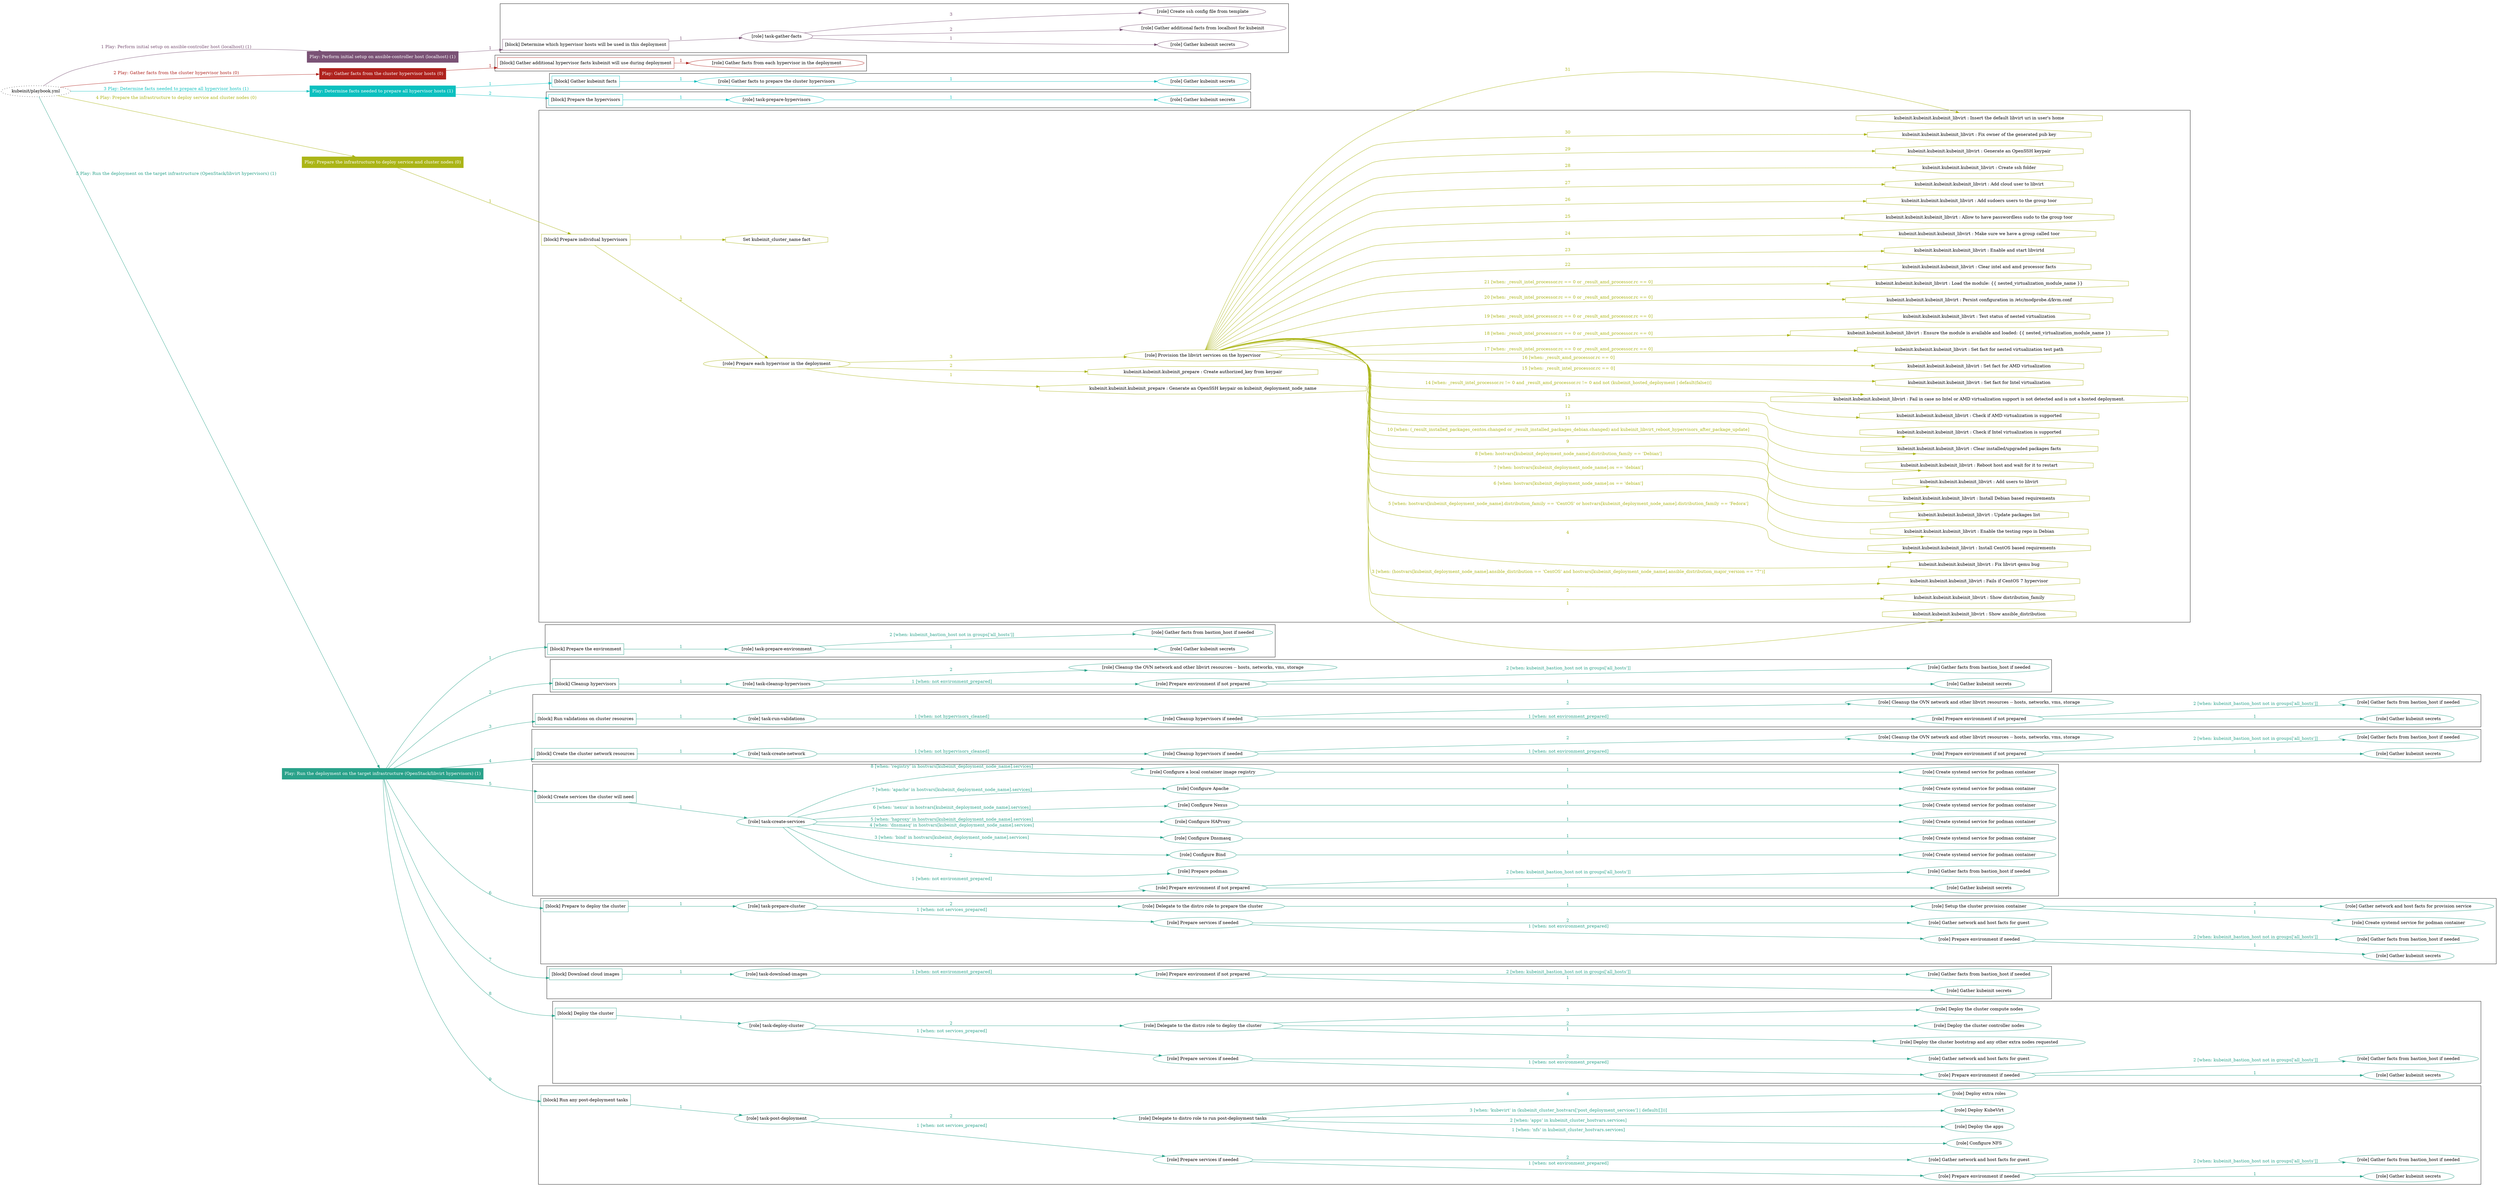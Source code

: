 digraph {
	graph [concentrate=true ordering=in rankdir=LR ratio=fill]
	edge [esep=5 sep=10]
	"kubeinit/playbook.yml" [URL="/home/runner/work/kubeinit/kubeinit/kubeinit/playbook.yml" id=playbook_deee3425 style=dotted]
	"kubeinit/playbook.yml" -> play_d28f940f [label="1 Play: Perform initial setup on ansible-controller host (localhost) (1)" color="#7a5275" fontcolor="#7a5275" id=edge_play_d28f940f labeltooltip="1 Play: Perform initial setup on ansible-controller host (localhost) (1)" tooltip="1 Play: Perform initial setup on ansible-controller host (localhost) (1)"]
	subgraph "Play: Perform initial setup on ansible-controller host (localhost) (1)" {
		play_d28f940f [label="Play: Perform initial setup on ansible-controller host (localhost) (1)" URL="/home/runner/work/kubeinit/kubeinit/kubeinit/playbook.yml" color="#7a5275" fontcolor="#ffffff" id=play_d28f940f shape=box style=filled tooltip=localhost]
		play_d28f940f -> block_b46b2d09 [label=1 color="#7a5275" fontcolor="#7a5275" id=edge_block_b46b2d09 labeltooltip=1 tooltip=1]
		subgraph cluster_block_b46b2d09 {
			block_b46b2d09 [label="[block] Determine which hypervisor hosts will be used in this deployment" URL="/home/runner/work/kubeinit/kubeinit/kubeinit/playbook.yml" color="#7a5275" id=block_b46b2d09 labeltooltip="Determine which hypervisor hosts will be used in this deployment" shape=box tooltip="Determine which hypervisor hosts will be used in this deployment"]
			block_b46b2d09 -> role_a66865c5 [label="1 " color="#7a5275" fontcolor="#7a5275" id=edge_role_a66865c5 labeltooltip="1 " tooltip="1 "]
			subgraph "task-gather-facts" {
				role_a66865c5 [label="[role] task-gather-facts" URL="/home/runner/work/kubeinit/kubeinit/kubeinit/playbook.yml" color="#7a5275" id=role_a66865c5 tooltip="task-gather-facts"]
				role_a66865c5 -> role_4db903bf [label="1 " color="#7a5275" fontcolor="#7a5275" id=edge_role_4db903bf labeltooltip="1 " tooltip="1 "]
				subgraph "Gather kubeinit secrets" {
					role_4db903bf [label="[role] Gather kubeinit secrets" URL="/home/runner/.ansible/collections/ansible_collections/kubeinit/kubeinit/roles/kubeinit_prepare/tasks/build_hypervisors_group.yml" color="#7a5275" id=role_4db903bf tooltip="Gather kubeinit secrets"]
				}
				role_a66865c5 -> role_d6b40623 [label="2 " color="#7a5275" fontcolor="#7a5275" id=edge_role_d6b40623 labeltooltip="2 " tooltip="2 "]
				subgraph "Gather additional facts from localhost for kubeinit" {
					role_d6b40623 [label="[role] Gather additional facts from localhost for kubeinit" URL="/home/runner/.ansible/collections/ansible_collections/kubeinit/kubeinit/roles/kubeinit_prepare/tasks/build_hypervisors_group.yml" color="#7a5275" id=role_d6b40623 tooltip="Gather additional facts from localhost for kubeinit"]
				}
				role_a66865c5 -> role_cf592b56 [label="3 " color="#7a5275" fontcolor="#7a5275" id=edge_role_cf592b56 labeltooltip="3 " tooltip="3 "]
				subgraph "Create ssh config file from template" {
					role_cf592b56 [label="[role] Create ssh config file from template" URL="/home/runner/.ansible/collections/ansible_collections/kubeinit/kubeinit/roles/kubeinit_prepare/tasks/build_hypervisors_group.yml" color="#7a5275" id=role_cf592b56 tooltip="Create ssh config file from template"]
				}
			}
		}
	}
	"kubeinit/playbook.yml" -> play_a551745d [label="2 Play: Gather facts from the cluster hypervisor hosts (0)" color="#af221d" fontcolor="#af221d" id=edge_play_a551745d labeltooltip="2 Play: Gather facts from the cluster hypervisor hosts (0)" tooltip="2 Play: Gather facts from the cluster hypervisor hosts (0)"]
	subgraph "Play: Gather facts from the cluster hypervisor hosts (0)" {
		play_a551745d [label="Play: Gather facts from the cluster hypervisor hosts (0)" URL="/home/runner/work/kubeinit/kubeinit/kubeinit/playbook.yml" color="#af221d" fontcolor="#ffffff" id=play_a551745d shape=box style=filled tooltip="Play: Gather facts from the cluster hypervisor hosts (0)"]
		play_a551745d -> block_8e251b11 [label=1 color="#af221d" fontcolor="#af221d" id=edge_block_8e251b11 labeltooltip=1 tooltip=1]
		subgraph cluster_block_8e251b11 {
			block_8e251b11 [label="[block] Gather additional hypervisor facts kubeinit will use during deployment" URL="/home/runner/work/kubeinit/kubeinit/kubeinit/playbook.yml" color="#af221d" id=block_8e251b11 labeltooltip="Gather additional hypervisor facts kubeinit will use during deployment" shape=box tooltip="Gather additional hypervisor facts kubeinit will use during deployment"]
			block_8e251b11 -> role_988d6d3e [label="1 " color="#af221d" fontcolor="#af221d" id=edge_role_988d6d3e labeltooltip="1 " tooltip="1 "]
			subgraph "Gather facts from each hypervisor in the deployment" {
				role_988d6d3e [label="[role] Gather facts from each hypervisor in the deployment" URL="/home/runner/work/kubeinit/kubeinit/kubeinit/playbook.yml" color="#af221d" id=role_988d6d3e tooltip="Gather facts from each hypervisor in the deployment"]
			}
		}
	}
	"kubeinit/playbook.yml" -> play_59988a8a [label="3 Play: Determine facts needed to prepare all hypervisor hosts (1)" color="#0cc0bf" fontcolor="#0cc0bf" id=edge_play_59988a8a labeltooltip="3 Play: Determine facts needed to prepare all hypervisor hosts (1)" tooltip="3 Play: Determine facts needed to prepare all hypervisor hosts (1)"]
	subgraph "Play: Determine facts needed to prepare all hypervisor hosts (1)" {
		play_59988a8a [label="Play: Determine facts needed to prepare all hypervisor hosts (1)" URL="/home/runner/work/kubeinit/kubeinit/kubeinit/playbook.yml" color="#0cc0bf" fontcolor="#ffffff" id=play_59988a8a shape=box style=filled tooltip=localhost]
		play_59988a8a -> block_1ac6bd22 [label=1 color="#0cc0bf" fontcolor="#0cc0bf" id=edge_block_1ac6bd22 labeltooltip=1 tooltip=1]
		subgraph cluster_block_1ac6bd22 {
			block_1ac6bd22 [label="[block] Gather kubeinit facts" URL="/home/runner/work/kubeinit/kubeinit/kubeinit/playbook.yml" color="#0cc0bf" id=block_1ac6bd22 labeltooltip="Gather kubeinit facts" shape=box tooltip="Gather kubeinit facts"]
			block_1ac6bd22 -> role_bf1859cb [label="1 " color="#0cc0bf" fontcolor="#0cc0bf" id=edge_role_bf1859cb labeltooltip="1 " tooltip="1 "]
			subgraph "Gather facts to prepare the cluster hypervisors" {
				role_bf1859cb [label="[role] Gather facts to prepare the cluster hypervisors" URL="/home/runner/work/kubeinit/kubeinit/kubeinit/playbook.yml" color="#0cc0bf" id=role_bf1859cb tooltip="Gather facts to prepare the cluster hypervisors"]
				role_bf1859cb -> role_a50d8bac [label="1 " color="#0cc0bf" fontcolor="#0cc0bf" id=edge_role_a50d8bac labeltooltip="1 " tooltip="1 "]
				subgraph "Gather kubeinit secrets" {
					role_a50d8bac [label="[role] Gather kubeinit secrets" URL="/home/runner/.ansible/collections/ansible_collections/kubeinit/kubeinit/roles/kubeinit_prepare/tasks/gather_kubeinit_facts.yml" color="#0cc0bf" id=role_a50d8bac tooltip="Gather kubeinit secrets"]
				}
			}
		}
		play_59988a8a -> block_8aa2909a [label=2 color="#0cc0bf" fontcolor="#0cc0bf" id=edge_block_8aa2909a labeltooltip=2 tooltip=2]
		subgraph cluster_block_8aa2909a {
			block_8aa2909a [label="[block] Prepare the hypervisors" URL="/home/runner/work/kubeinit/kubeinit/kubeinit/playbook.yml" color="#0cc0bf" id=block_8aa2909a labeltooltip="Prepare the hypervisors" shape=box tooltip="Prepare the hypervisors"]
			block_8aa2909a -> role_9b8b082c [label="1 " color="#0cc0bf" fontcolor="#0cc0bf" id=edge_role_9b8b082c labeltooltip="1 " tooltip="1 "]
			subgraph "task-prepare-hypervisors" {
				role_9b8b082c [label="[role] task-prepare-hypervisors" URL="/home/runner/work/kubeinit/kubeinit/kubeinit/playbook.yml" color="#0cc0bf" id=role_9b8b082c tooltip="task-prepare-hypervisors"]
				role_9b8b082c -> role_0b559e96 [label="1 " color="#0cc0bf" fontcolor="#0cc0bf" id=edge_role_0b559e96 labeltooltip="1 " tooltip="1 "]
				subgraph "Gather kubeinit secrets" {
					role_0b559e96 [label="[role] Gather kubeinit secrets" URL="/home/runner/.ansible/collections/ansible_collections/kubeinit/kubeinit/roles/kubeinit_prepare/tasks/gather_kubeinit_facts.yml" color="#0cc0bf" id=role_0b559e96 tooltip="Gather kubeinit secrets"]
				}
			}
		}
	}
	"kubeinit/playbook.yml" -> play_3a29f2a0 [label="4 Play: Prepare the infrastructure to deploy service and cluster nodes (0)" color="#abb517" fontcolor="#abb517" id=edge_play_3a29f2a0 labeltooltip="4 Play: Prepare the infrastructure to deploy service and cluster nodes (0)" tooltip="4 Play: Prepare the infrastructure to deploy service and cluster nodes (0)"]
	subgraph "Play: Prepare the infrastructure to deploy service and cluster nodes (0)" {
		play_3a29f2a0 [label="Play: Prepare the infrastructure to deploy service and cluster nodes (0)" URL="/home/runner/work/kubeinit/kubeinit/kubeinit/playbook.yml" color="#abb517" fontcolor="#ffffff" id=play_3a29f2a0 shape=box style=filled tooltip="Play: Prepare the infrastructure to deploy service and cluster nodes (0)"]
		play_3a29f2a0 -> block_5f9aa716 [label=1 color="#abb517" fontcolor="#abb517" id=edge_block_5f9aa716 labeltooltip=1 tooltip=1]
		subgraph cluster_block_5f9aa716 {
			block_5f9aa716 [label="[block] Prepare individual hypervisors" URL="/home/runner/work/kubeinit/kubeinit/kubeinit/playbook.yml" color="#abb517" id=block_5f9aa716 labeltooltip="Prepare individual hypervisors" shape=box tooltip="Prepare individual hypervisors"]
			block_5f9aa716 -> role_7a5caf9d [label="2 " color="#abb517" fontcolor="#abb517" id=edge_role_7a5caf9d labeltooltip="2 " tooltip="2 "]
			subgraph "Prepare each hypervisor in the deployment" {
				role_7a5caf9d [label="[role] Prepare each hypervisor in the deployment" URL="/home/runner/work/kubeinit/kubeinit/kubeinit/playbook.yml" color="#abb517" id=role_7a5caf9d tooltip="Prepare each hypervisor in the deployment"]
				task_ac278d03 [label="kubeinit.kubeinit.kubeinit_prepare : Generate an OpenSSH keypair on kubeinit_deployment_node_name" URL="/home/runner/.ansible/collections/ansible_collections/kubeinit/kubeinit/roles/kubeinit_prepare/tasks/prepare_hypervisor.yml" color="#abb517" id=task_ac278d03 shape=octagon tooltip="kubeinit.kubeinit.kubeinit_prepare : Generate an OpenSSH keypair on kubeinit_deployment_node_name"]
				role_7a5caf9d -> task_ac278d03 [label="1 " color="#abb517" fontcolor="#abb517" id=edge_task_ac278d03 labeltooltip="1 " tooltip="1 "]
				task_5dcc9e9b [label="kubeinit.kubeinit.kubeinit_prepare : Create authorized_key from keypair" URL="/home/runner/.ansible/collections/ansible_collections/kubeinit/kubeinit/roles/kubeinit_prepare/tasks/prepare_hypervisor.yml" color="#abb517" id=task_5dcc9e9b shape=octagon tooltip="kubeinit.kubeinit.kubeinit_prepare : Create authorized_key from keypair"]
				role_7a5caf9d -> task_5dcc9e9b [label="2 " color="#abb517" fontcolor="#abb517" id=edge_task_5dcc9e9b labeltooltip="2 " tooltip="2 "]
				role_7a5caf9d -> role_088547fd [label="3 " color="#abb517" fontcolor="#abb517" id=edge_role_088547fd labeltooltip="3 " tooltip="3 "]
				subgraph "Provision the libvirt services on the hypervisor" {
					role_088547fd [label="[role] Provision the libvirt services on the hypervisor" URL="/home/runner/.ansible/collections/ansible_collections/kubeinit/kubeinit/roles/kubeinit_prepare/tasks/prepare_hypervisor.yml" color="#abb517" id=role_088547fd tooltip="Provision the libvirt services on the hypervisor"]
					task_92711877 [label="kubeinit.kubeinit.kubeinit_libvirt : Show ansible_distribution" URL="/home/runner/.ansible/collections/ansible_collections/kubeinit/kubeinit/roles/kubeinit_libvirt/tasks/main.yml" color="#abb517" id=task_92711877 shape=octagon tooltip="kubeinit.kubeinit.kubeinit_libvirt : Show ansible_distribution"]
					role_088547fd -> task_92711877 [label="1 " color="#abb517" fontcolor="#abb517" id=edge_task_92711877 labeltooltip="1 " tooltip="1 "]
					task_dc4a5987 [label="kubeinit.kubeinit.kubeinit_libvirt : Show distribution_family" URL="/home/runner/.ansible/collections/ansible_collections/kubeinit/kubeinit/roles/kubeinit_libvirt/tasks/main.yml" color="#abb517" id=task_dc4a5987 shape=octagon tooltip="kubeinit.kubeinit.kubeinit_libvirt : Show distribution_family"]
					role_088547fd -> task_dc4a5987 [label="2 " color="#abb517" fontcolor="#abb517" id=edge_task_dc4a5987 labeltooltip="2 " tooltip="2 "]
					task_3ed5414b [label="kubeinit.kubeinit.kubeinit_libvirt : Fails if CentOS 7 hypervisor" URL="/home/runner/.ansible/collections/ansible_collections/kubeinit/kubeinit/roles/kubeinit_libvirt/tasks/main.yml" color="#abb517" id=task_3ed5414b shape=octagon tooltip="kubeinit.kubeinit.kubeinit_libvirt : Fails if CentOS 7 hypervisor"]
					role_088547fd -> task_3ed5414b [label="3 [when: (hostvars[kubeinit_deployment_node_name].ansible_distribution == 'CentOS' and hostvars[kubeinit_deployment_node_name].ansible_distribution_major_version == \"7\")]" color="#abb517" fontcolor="#abb517" id=edge_task_3ed5414b labeltooltip="3 [when: (hostvars[kubeinit_deployment_node_name].ansible_distribution == 'CentOS' and hostvars[kubeinit_deployment_node_name].ansible_distribution_major_version == \"7\")]" tooltip="3 [when: (hostvars[kubeinit_deployment_node_name].ansible_distribution == 'CentOS' and hostvars[kubeinit_deployment_node_name].ansible_distribution_major_version == \"7\")]"]
					task_720dfc66 [label="kubeinit.kubeinit.kubeinit_libvirt : Fix libvirt qemu bug" URL="/home/runner/.ansible/collections/ansible_collections/kubeinit/kubeinit/roles/kubeinit_libvirt/tasks/main.yml" color="#abb517" id=task_720dfc66 shape=octagon tooltip="kubeinit.kubeinit.kubeinit_libvirt : Fix libvirt qemu bug"]
					role_088547fd -> task_720dfc66 [label="4 " color="#abb517" fontcolor="#abb517" id=edge_task_720dfc66 labeltooltip="4 " tooltip="4 "]
					task_a67f12f1 [label="kubeinit.kubeinit.kubeinit_libvirt : Install CentOS based requirements" URL="/home/runner/.ansible/collections/ansible_collections/kubeinit/kubeinit/roles/kubeinit_libvirt/tasks/main.yml" color="#abb517" id=task_a67f12f1 shape=octagon tooltip="kubeinit.kubeinit.kubeinit_libvirt : Install CentOS based requirements"]
					role_088547fd -> task_a67f12f1 [label="5 [when: hostvars[kubeinit_deployment_node_name].distribution_family == 'CentOS' or hostvars[kubeinit_deployment_node_name].distribution_family == 'Fedora']" color="#abb517" fontcolor="#abb517" id=edge_task_a67f12f1 labeltooltip="5 [when: hostvars[kubeinit_deployment_node_name].distribution_family == 'CentOS' or hostvars[kubeinit_deployment_node_name].distribution_family == 'Fedora']" tooltip="5 [when: hostvars[kubeinit_deployment_node_name].distribution_family == 'CentOS' or hostvars[kubeinit_deployment_node_name].distribution_family == 'Fedora']"]
					task_c33c5ac6 [label="kubeinit.kubeinit.kubeinit_libvirt : Enable the testing repo in Debian" URL="/home/runner/.ansible/collections/ansible_collections/kubeinit/kubeinit/roles/kubeinit_libvirt/tasks/main.yml" color="#abb517" id=task_c33c5ac6 shape=octagon tooltip="kubeinit.kubeinit.kubeinit_libvirt : Enable the testing repo in Debian"]
					role_088547fd -> task_c33c5ac6 [label="6 [when: hostvars[kubeinit_deployment_node_name].os == 'debian']" color="#abb517" fontcolor="#abb517" id=edge_task_c33c5ac6 labeltooltip="6 [when: hostvars[kubeinit_deployment_node_name].os == 'debian']" tooltip="6 [when: hostvars[kubeinit_deployment_node_name].os == 'debian']"]
					task_ab333d41 [label="kubeinit.kubeinit.kubeinit_libvirt : Update packages list" URL="/home/runner/.ansible/collections/ansible_collections/kubeinit/kubeinit/roles/kubeinit_libvirt/tasks/main.yml" color="#abb517" id=task_ab333d41 shape=octagon tooltip="kubeinit.kubeinit.kubeinit_libvirt : Update packages list"]
					role_088547fd -> task_ab333d41 [label="7 [when: hostvars[kubeinit_deployment_node_name].os == 'debian']" color="#abb517" fontcolor="#abb517" id=edge_task_ab333d41 labeltooltip="7 [when: hostvars[kubeinit_deployment_node_name].os == 'debian']" tooltip="7 [when: hostvars[kubeinit_deployment_node_name].os == 'debian']"]
					task_996b4ac9 [label="kubeinit.kubeinit.kubeinit_libvirt : Install Debian based requirements" URL="/home/runner/.ansible/collections/ansible_collections/kubeinit/kubeinit/roles/kubeinit_libvirt/tasks/main.yml" color="#abb517" id=task_996b4ac9 shape=octagon tooltip="kubeinit.kubeinit.kubeinit_libvirt : Install Debian based requirements"]
					role_088547fd -> task_996b4ac9 [label="8 [when: hostvars[kubeinit_deployment_node_name].distribution_family == 'Debian']" color="#abb517" fontcolor="#abb517" id=edge_task_996b4ac9 labeltooltip="8 [when: hostvars[kubeinit_deployment_node_name].distribution_family == 'Debian']" tooltip="8 [when: hostvars[kubeinit_deployment_node_name].distribution_family == 'Debian']"]
					task_5f5d2607 [label="kubeinit.kubeinit.kubeinit_libvirt : Add users to libvirt" URL="/home/runner/.ansible/collections/ansible_collections/kubeinit/kubeinit/roles/kubeinit_libvirt/tasks/main.yml" color="#abb517" id=task_5f5d2607 shape=octagon tooltip="kubeinit.kubeinit.kubeinit_libvirt : Add users to libvirt"]
					role_088547fd -> task_5f5d2607 [label="9 " color="#abb517" fontcolor="#abb517" id=edge_task_5f5d2607 labeltooltip="9 " tooltip="9 "]
					task_b265d00a [label="kubeinit.kubeinit.kubeinit_libvirt : Reboot host and wait for it to restart" URL="/home/runner/.ansible/collections/ansible_collections/kubeinit/kubeinit/roles/kubeinit_libvirt/tasks/main.yml" color="#abb517" id=task_b265d00a shape=octagon tooltip="kubeinit.kubeinit.kubeinit_libvirt : Reboot host and wait for it to restart"]
					role_088547fd -> task_b265d00a [label="10 [when: (_result_installed_packages_centos.changed or _result_installed_packages_debian.changed) and kubeinit_libvirt_reboot_hypervisors_after_package_update]" color="#abb517" fontcolor="#abb517" id=edge_task_b265d00a labeltooltip="10 [when: (_result_installed_packages_centos.changed or _result_installed_packages_debian.changed) and kubeinit_libvirt_reboot_hypervisors_after_package_update]" tooltip="10 [when: (_result_installed_packages_centos.changed or _result_installed_packages_debian.changed) and kubeinit_libvirt_reboot_hypervisors_after_package_update]"]
					task_9fdb95a0 [label="kubeinit.kubeinit.kubeinit_libvirt : Clear installed/upgraded packages facts" URL="/home/runner/.ansible/collections/ansible_collections/kubeinit/kubeinit/roles/kubeinit_libvirt/tasks/main.yml" color="#abb517" id=task_9fdb95a0 shape=octagon tooltip="kubeinit.kubeinit.kubeinit_libvirt : Clear installed/upgraded packages facts"]
					role_088547fd -> task_9fdb95a0 [label="11 " color="#abb517" fontcolor="#abb517" id=edge_task_9fdb95a0 labeltooltip="11 " tooltip="11 "]
					task_478f21f2 [label="kubeinit.kubeinit.kubeinit_libvirt : Check if Intel virtualization is supported" URL="/home/runner/.ansible/collections/ansible_collections/kubeinit/kubeinit/roles/kubeinit_libvirt/tasks/main.yml" color="#abb517" id=task_478f21f2 shape=octagon tooltip="kubeinit.kubeinit.kubeinit_libvirt : Check if Intel virtualization is supported"]
					role_088547fd -> task_478f21f2 [label="12 " color="#abb517" fontcolor="#abb517" id=edge_task_478f21f2 labeltooltip="12 " tooltip="12 "]
					task_8edba102 [label="kubeinit.kubeinit.kubeinit_libvirt : Check if AMD virtualization is supported" URL="/home/runner/.ansible/collections/ansible_collections/kubeinit/kubeinit/roles/kubeinit_libvirt/tasks/main.yml" color="#abb517" id=task_8edba102 shape=octagon tooltip="kubeinit.kubeinit.kubeinit_libvirt : Check if AMD virtualization is supported"]
					role_088547fd -> task_8edba102 [label="13 " color="#abb517" fontcolor="#abb517" id=edge_task_8edba102 labeltooltip="13 " tooltip="13 "]
					task_2e2111ae [label="kubeinit.kubeinit.kubeinit_libvirt : Fail in case no Intel or AMD virtualization support is not detected and is not a hosted deployment." URL="/home/runner/.ansible/collections/ansible_collections/kubeinit/kubeinit/roles/kubeinit_libvirt/tasks/main.yml" color="#abb517" id=task_2e2111ae shape=octagon tooltip="kubeinit.kubeinit.kubeinit_libvirt : Fail in case no Intel or AMD virtualization support is not detected and is not a hosted deployment."]
					role_088547fd -> task_2e2111ae [label="14 [when: _result_intel_processor.rc != 0 and _result_amd_processor.rc != 0 and not (kubeinit_hosted_deployment | default(false))]" color="#abb517" fontcolor="#abb517" id=edge_task_2e2111ae labeltooltip="14 [when: _result_intel_processor.rc != 0 and _result_amd_processor.rc != 0 and not (kubeinit_hosted_deployment | default(false))]" tooltip="14 [when: _result_intel_processor.rc != 0 and _result_amd_processor.rc != 0 and not (kubeinit_hosted_deployment | default(false))]"]
					task_f15cc85c [label="kubeinit.kubeinit.kubeinit_libvirt : Set fact for Intel virtualization" URL="/home/runner/.ansible/collections/ansible_collections/kubeinit/kubeinit/roles/kubeinit_libvirt/tasks/main.yml" color="#abb517" id=task_f15cc85c shape=octagon tooltip="kubeinit.kubeinit.kubeinit_libvirt : Set fact for Intel virtualization"]
					role_088547fd -> task_f15cc85c [label="15 [when: _result_intel_processor.rc == 0]" color="#abb517" fontcolor="#abb517" id=edge_task_f15cc85c labeltooltip="15 [when: _result_intel_processor.rc == 0]" tooltip="15 [when: _result_intel_processor.rc == 0]"]
					task_33d5f997 [label="kubeinit.kubeinit.kubeinit_libvirt : Set fact for AMD virtualization" URL="/home/runner/.ansible/collections/ansible_collections/kubeinit/kubeinit/roles/kubeinit_libvirt/tasks/main.yml" color="#abb517" id=task_33d5f997 shape=octagon tooltip="kubeinit.kubeinit.kubeinit_libvirt : Set fact for AMD virtualization"]
					role_088547fd -> task_33d5f997 [label="16 [when: _result_amd_processor.rc == 0]" color="#abb517" fontcolor="#abb517" id=edge_task_33d5f997 labeltooltip="16 [when: _result_amd_processor.rc == 0]" tooltip="16 [when: _result_amd_processor.rc == 0]"]
					task_9c2fc03b [label="kubeinit.kubeinit.kubeinit_libvirt : Set fact for nested virtualization test path" URL="/home/runner/.ansible/collections/ansible_collections/kubeinit/kubeinit/roles/kubeinit_libvirt/tasks/main.yml" color="#abb517" id=task_9c2fc03b shape=octagon tooltip="kubeinit.kubeinit.kubeinit_libvirt : Set fact for nested virtualization test path"]
					role_088547fd -> task_9c2fc03b [label="17 [when: _result_intel_processor.rc == 0 or _result_amd_processor.rc == 0]" color="#abb517" fontcolor="#abb517" id=edge_task_9c2fc03b labeltooltip="17 [when: _result_intel_processor.rc == 0 or _result_amd_processor.rc == 0]" tooltip="17 [when: _result_intel_processor.rc == 0 or _result_amd_processor.rc == 0]"]
					task_2e157b8c [label="kubeinit.kubeinit.kubeinit_libvirt : Ensure the module is available and loaded: {{ nested_virtualization_module_name }}" URL="/home/runner/.ansible/collections/ansible_collections/kubeinit/kubeinit/roles/kubeinit_libvirt/tasks/main.yml" color="#abb517" id=task_2e157b8c shape=octagon tooltip="kubeinit.kubeinit.kubeinit_libvirt : Ensure the module is available and loaded: {{ nested_virtualization_module_name }}"]
					role_088547fd -> task_2e157b8c [label="18 [when: _result_intel_processor.rc == 0 or _result_amd_processor.rc == 0]" color="#abb517" fontcolor="#abb517" id=edge_task_2e157b8c labeltooltip="18 [when: _result_intel_processor.rc == 0 or _result_amd_processor.rc == 0]" tooltip="18 [when: _result_intel_processor.rc == 0 or _result_amd_processor.rc == 0]"]
					task_ce90d071 [label="kubeinit.kubeinit.kubeinit_libvirt : Test status of nested virtualization" URL="/home/runner/.ansible/collections/ansible_collections/kubeinit/kubeinit/roles/kubeinit_libvirt/tasks/main.yml" color="#abb517" id=task_ce90d071 shape=octagon tooltip="kubeinit.kubeinit.kubeinit_libvirt : Test status of nested virtualization"]
					role_088547fd -> task_ce90d071 [label="19 [when: _result_intel_processor.rc == 0 or _result_amd_processor.rc == 0]" color="#abb517" fontcolor="#abb517" id=edge_task_ce90d071 labeltooltip="19 [when: _result_intel_processor.rc == 0 or _result_amd_processor.rc == 0]" tooltip="19 [when: _result_intel_processor.rc == 0 or _result_amd_processor.rc == 0]"]
					task_561625bf [label="kubeinit.kubeinit.kubeinit_libvirt : Persist configuration in /etc/modprobe.d/kvm.conf" URL="/home/runner/.ansible/collections/ansible_collections/kubeinit/kubeinit/roles/kubeinit_libvirt/tasks/main.yml" color="#abb517" id=task_561625bf shape=octagon tooltip="kubeinit.kubeinit.kubeinit_libvirt : Persist configuration in /etc/modprobe.d/kvm.conf"]
					role_088547fd -> task_561625bf [label="20 [when: _result_intel_processor.rc == 0 or _result_amd_processor.rc == 0]" color="#abb517" fontcolor="#abb517" id=edge_task_561625bf labeltooltip="20 [when: _result_intel_processor.rc == 0 or _result_amd_processor.rc == 0]" tooltip="20 [when: _result_intel_processor.rc == 0 or _result_amd_processor.rc == 0]"]
					task_e9187de0 [label="kubeinit.kubeinit.kubeinit_libvirt : Load the module: {{ nested_virtualization_module_name }}" URL="/home/runner/.ansible/collections/ansible_collections/kubeinit/kubeinit/roles/kubeinit_libvirt/tasks/main.yml" color="#abb517" id=task_e9187de0 shape=octagon tooltip="kubeinit.kubeinit.kubeinit_libvirt : Load the module: {{ nested_virtualization_module_name }}"]
					role_088547fd -> task_e9187de0 [label="21 [when: _result_intel_processor.rc == 0 or _result_amd_processor.rc == 0]" color="#abb517" fontcolor="#abb517" id=edge_task_e9187de0 labeltooltip="21 [when: _result_intel_processor.rc == 0 or _result_amd_processor.rc == 0]" tooltip="21 [when: _result_intel_processor.rc == 0 or _result_amd_processor.rc == 0]"]
					task_e14ef06c [label="kubeinit.kubeinit.kubeinit_libvirt : Clear intel and amd processor facts" URL="/home/runner/.ansible/collections/ansible_collections/kubeinit/kubeinit/roles/kubeinit_libvirt/tasks/main.yml" color="#abb517" id=task_e14ef06c shape=octagon tooltip="kubeinit.kubeinit.kubeinit_libvirt : Clear intel and amd processor facts"]
					role_088547fd -> task_e14ef06c [label="22 " color="#abb517" fontcolor="#abb517" id=edge_task_e14ef06c labeltooltip="22 " tooltip="22 "]
					task_526262d8 [label="kubeinit.kubeinit.kubeinit_libvirt : Enable and start libvirtd" URL="/home/runner/.ansible/collections/ansible_collections/kubeinit/kubeinit/roles/kubeinit_libvirt/tasks/main.yml" color="#abb517" id=task_526262d8 shape=octagon tooltip="kubeinit.kubeinit.kubeinit_libvirt : Enable and start libvirtd"]
					role_088547fd -> task_526262d8 [label="23 " color="#abb517" fontcolor="#abb517" id=edge_task_526262d8 labeltooltip="23 " tooltip="23 "]
					task_42c54d4f [label="kubeinit.kubeinit.kubeinit_libvirt : Make sure we have a group called toor" URL="/home/runner/.ansible/collections/ansible_collections/kubeinit/kubeinit/roles/kubeinit_libvirt/tasks/60_create_cloud_user.yml" color="#abb517" id=task_42c54d4f shape=octagon tooltip="kubeinit.kubeinit.kubeinit_libvirt : Make sure we have a group called toor"]
					role_088547fd -> task_42c54d4f [label="24 " color="#abb517" fontcolor="#abb517" id=edge_task_42c54d4f labeltooltip="24 " tooltip="24 "]
					task_c24468af [label="kubeinit.kubeinit.kubeinit_libvirt : Allow to have passwordless sudo to the group toor" URL="/home/runner/.ansible/collections/ansible_collections/kubeinit/kubeinit/roles/kubeinit_libvirt/tasks/60_create_cloud_user.yml" color="#abb517" id=task_c24468af shape=octagon tooltip="kubeinit.kubeinit.kubeinit_libvirt : Allow to have passwordless sudo to the group toor"]
					role_088547fd -> task_c24468af [label="25 " color="#abb517" fontcolor="#abb517" id=edge_task_c24468af labeltooltip="25 " tooltip="25 "]
					task_1f1fb5fb [label="kubeinit.kubeinit.kubeinit_libvirt : Add sudoers users to the group toor" URL="/home/runner/.ansible/collections/ansible_collections/kubeinit/kubeinit/roles/kubeinit_libvirt/tasks/60_create_cloud_user.yml" color="#abb517" id=task_1f1fb5fb shape=octagon tooltip="kubeinit.kubeinit.kubeinit_libvirt : Add sudoers users to the group toor"]
					role_088547fd -> task_1f1fb5fb [label="26 " color="#abb517" fontcolor="#abb517" id=edge_task_1f1fb5fb labeltooltip="26 " tooltip="26 "]
					task_f3296cdd [label="kubeinit.kubeinit.kubeinit_libvirt : Add cloud user to libvirt" URL="/home/runner/.ansible/collections/ansible_collections/kubeinit/kubeinit/roles/kubeinit_libvirt/tasks/60_create_cloud_user.yml" color="#abb517" id=task_f3296cdd shape=octagon tooltip="kubeinit.kubeinit.kubeinit_libvirt : Add cloud user to libvirt"]
					role_088547fd -> task_f3296cdd [label="27 " color="#abb517" fontcolor="#abb517" id=edge_task_f3296cdd labeltooltip="27 " tooltip="27 "]
					task_e5bf8a98 [label="kubeinit.kubeinit.kubeinit_libvirt : Create ssh folder" URL="/home/runner/.ansible/collections/ansible_collections/kubeinit/kubeinit/roles/kubeinit_libvirt/tasks/60_create_cloud_user.yml" color="#abb517" id=task_e5bf8a98 shape=octagon tooltip="kubeinit.kubeinit.kubeinit_libvirt : Create ssh folder"]
					role_088547fd -> task_e5bf8a98 [label="28 " color="#abb517" fontcolor="#abb517" id=edge_task_e5bf8a98 labeltooltip="28 " tooltip="28 "]
					task_42d42bdb [label="kubeinit.kubeinit.kubeinit_libvirt : Generate an OpenSSH keypair" URL="/home/runner/.ansible/collections/ansible_collections/kubeinit/kubeinit/roles/kubeinit_libvirt/tasks/60_create_cloud_user.yml" color="#abb517" id=task_42d42bdb shape=octagon tooltip="kubeinit.kubeinit.kubeinit_libvirt : Generate an OpenSSH keypair"]
					role_088547fd -> task_42d42bdb [label="29 " color="#abb517" fontcolor="#abb517" id=edge_task_42d42bdb labeltooltip="29 " tooltip="29 "]
					task_2cd93688 [label="kubeinit.kubeinit.kubeinit_libvirt : Fix owner of the generated pub key" URL="/home/runner/.ansible/collections/ansible_collections/kubeinit/kubeinit/roles/kubeinit_libvirt/tasks/60_create_cloud_user.yml" color="#abb517" id=task_2cd93688 shape=octagon tooltip="kubeinit.kubeinit.kubeinit_libvirt : Fix owner of the generated pub key"]
					role_088547fd -> task_2cd93688 [label="30 " color="#abb517" fontcolor="#abb517" id=edge_task_2cd93688 labeltooltip="30 " tooltip="30 "]
					task_17e8ccec [label="kubeinit.kubeinit.kubeinit_libvirt : Insert the default libvirt uri in user's home" URL="/home/runner/.ansible/collections/ansible_collections/kubeinit/kubeinit/roles/kubeinit_libvirt/tasks/60_create_cloud_user.yml" color="#abb517" id=task_17e8ccec shape=octagon tooltip="kubeinit.kubeinit.kubeinit_libvirt : Insert the default libvirt uri in user's home"]
					role_088547fd -> task_17e8ccec [label="31 " color="#abb517" fontcolor="#abb517" id=edge_task_17e8ccec labeltooltip="31 " tooltip="31 "]
				}
			}
			task_8e9f4ec4 [label="Set kubeinit_cluster_name fact" URL="/home/runner/work/kubeinit/kubeinit/kubeinit/playbook.yml" color="#abb517" id=task_8e9f4ec4 shape=octagon tooltip="Set kubeinit_cluster_name fact"]
			block_5f9aa716 -> task_8e9f4ec4 [label="1 " color="#abb517" fontcolor="#abb517" id=edge_task_8e9f4ec4 labeltooltip="1 " tooltip="1 "]
		}
	}
	"kubeinit/playbook.yml" -> play_c43fae07 [label="5 Play: Run the deployment on the target infrastructure (OpenStack/libvirt hypervisors) (1)" color="#2aa28a" fontcolor="#2aa28a" id=edge_play_c43fae07 labeltooltip="5 Play: Run the deployment on the target infrastructure (OpenStack/libvirt hypervisors) (1)" tooltip="5 Play: Run the deployment on the target infrastructure (OpenStack/libvirt hypervisors) (1)"]
	subgraph "Play: Run the deployment on the target infrastructure (OpenStack/libvirt hypervisors) (1)" {
		play_c43fae07 [label="Play: Run the deployment on the target infrastructure (OpenStack/libvirt hypervisors) (1)" URL="/home/runner/work/kubeinit/kubeinit/kubeinit/playbook.yml" color="#2aa28a" fontcolor="#ffffff" id=play_c43fae07 shape=box style=filled tooltip=localhost]
		play_c43fae07 -> block_45f86ba5 [label=1 color="#2aa28a" fontcolor="#2aa28a" id=edge_block_45f86ba5 labeltooltip=1 tooltip=1]
		subgraph cluster_block_45f86ba5 {
			block_45f86ba5 [label="[block] Prepare the environment" URL="/home/runner/work/kubeinit/kubeinit/kubeinit/playbook.yml" color="#2aa28a" id=block_45f86ba5 labeltooltip="Prepare the environment" shape=box tooltip="Prepare the environment"]
			block_45f86ba5 -> role_a4beff94 [label="1 " color="#2aa28a" fontcolor="#2aa28a" id=edge_role_a4beff94 labeltooltip="1 " tooltip="1 "]
			subgraph "task-prepare-environment" {
				role_a4beff94 [label="[role] task-prepare-environment" URL="/home/runner/work/kubeinit/kubeinit/kubeinit/playbook.yml" color="#2aa28a" id=role_a4beff94 tooltip="task-prepare-environment"]
				role_a4beff94 -> role_b5bfae55 [label="1 " color="#2aa28a" fontcolor="#2aa28a" id=edge_role_b5bfae55 labeltooltip="1 " tooltip="1 "]
				subgraph "Gather kubeinit secrets" {
					role_b5bfae55 [label="[role] Gather kubeinit secrets" URL="/home/runner/.ansible/collections/ansible_collections/kubeinit/kubeinit/roles/kubeinit_prepare/tasks/gather_kubeinit_facts.yml" color="#2aa28a" id=role_b5bfae55 tooltip="Gather kubeinit secrets"]
				}
				role_a4beff94 -> role_54a73967 [label="2 [when: kubeinit_bastion_host not in groups['all_hosts']]" color="#2aa28a" fontcolor="#2aa28a" id=edge_role_54a73967 labeltooltip="2 [when: kubeinit_bastion_host not in groups['all_hosts']]" tooltip="2 [when: kubeinit_bastion_host not in groups['all_hosts']]"]
				subgraph "Gather facts from bastion_host if needed" {
					role_54a73967 [label="[role] Gather facts from bastion_host if needed" URL="/home/runner/.ansible/collections/ansible_collections/kubeinit/kubeinit/roles/kubeinit_prepare/tasks/main.yml" color="#2aa28a" id=role_54a73967 tooltip="Gather facts from bastion_host if needed"]
				}
			}
		}
		play_c43fae07 -> block_053e494b [label=2 color="#2aa28a" fontcolor="#2aa28a" id=edge_block_053e494b labeltooltip=2 tooltip=2]
		subgraph cluster_block_053e494b {
			block_053e494b [label="[block] Cleanup hypervisors" URL="/home/runner/work/kubeinit/kubeinit/kubeinit/playbook.yml" color="#2aa28a" id=block_053e494b labeltooltip="Cleanup hypervisors" shape=box tooltip="Cleanup hypervisors"]
			block_053e494b -> role_60308238 [label="1 " color="#2aa28a" fontcolor="#2aa28a" id=edge_role_60308238 labeltooltip="1 " tooltip="1 "]
			subgraph "task-cleanup-hypervisors" {
				role_60308238 [label="[role] task-cleanup-hypervisors" URL="/home/runner/work/kubeinit/kubeinit/kubeinit/playbook.yml" color="#2aa28a" id=role_60308238 tooltip="task-cleanup-hypervisors"]
				role_60308238 -> role_d12edcd5 [label="1 [when: not environment_prepared]" color="#2aa28a" fontcolor="#2aa28a" id=edge_role_d12edcd5 labeltooltip="1 [when: not environment_prepared]" tooltip="1 [when: not environment_prepared]"]
				subgraph "Prepare environment if not prepared" {
					role_d12edcd5 [label="[role] Prepare environment if not prepared" URL="/home/runner/.ansible/collections/ansible_collections/kubeinit/kubeinit/roles/kubeinit_libvirt/tasks/cleanup_hypervisors.yml" color="#2aa28a" id=role_d12edcd5 tooltip="Prepare environment if not prepared"]
					role_d12edcd5 -> role_451f22b7 [label="1 " color="#2aa28a" fontcolor="#2aa28a" id=edge_role_451f22b7 labeltooltip="1 " tooltip="1 "]
					subgraph "Gather kubeinit secrets" {
						role_451f22b7 [label="[role] Gather kubeinit secrets" URL="/home/runner/.ansible/collections/ansible_collections/kubeinit/kubeinit/roles/kubeinit_prepare/tasks/gather_kubeinit_facts.yml" color="#2aa28a" id=role_451f22b7 tooltip="Gather kubeinit secrets"]
					}
					role_d12edcd5 -> role_9f1af715 [label="2 [when: kubeinit_bastion_host not in groups['all_hosts']]" color="#2aa28a" fontcolor="#2aa28a" id=edge_role_9f1af715 labeltooltip="2 [when: kubeinit_bastion_host not in groups['all_hosts']]" tooltip="2 [when: kubeinit_bastion_host not in groups['all_hosts']]"]
					subgraph "Gather facts from bastion_host if needed" {
						role_9f1af715 [label="[role] Gather facts from bastion_host if needed" URL="/home/runner/.ansible/collections/ansible_collections/kubeinit/kubeinit/roles/kubeinit_prepare/tasks/main.yml" color="#2aa28a" id=role_9f1af715 tooltip="Gather facts from bastion_host if needed"]
					}
				}
				role_60308238 -> role_bfc7ac97 [label="2 " color="#2aa28a" fontcolor="#2aa28a" id=edge_role_bfc7ac97 labeltooltip="2 " tooltip="2 "]
				subgraph "Cleanup the OVN network and other libvirt resources -- hosts, networks, vms, storage" {
					role_bfc7ac97 [label="[role] Cleanup the OVN network and other libvirt resources -- hosts, networks, vms, storage" URL="/home/runner/.ansible/collections/ansible_collections/kubeinit/kubeinit/roles/kubeinit_libvirt/tasks/cleanup_hypervisors.yml" color="#2aa28a" id=role_bfc7ac97 tooltip="Cleanup the OVN network and other libvirt resources -- hosts, networks, vms, storage"]
				}
			}
		}
		play_c43fae07 -> block_6f9034ee [label=3 color="#2aa28a" fontcolor="#2aa28a" id=edge_block_6f9034ee labeltooltip=3 tooltip=3]
		subgraph cluster_block_6f9034ee {
			block_6f9034ee [label="[block] Run validations on cluster resources" URL="/home/runner/work/kubeinit/kubeinit/kubeinit/playbook.yml" color="#2aa28a" id=block_6f9034ee labeltooltip="Run validations on cluster resources" shape=box tooltip="Run validations on cluster resources"]
			block_6f9034ee -> role_7396315c [label="1 " color="#2aa28a" fontcolor="#2aa28a" id=edge_role_7396315c labeltooltip="1 " tooltip="1 "]
			subgraph "task-run-validations" {
				role_7396315c [label="[role] task-run-validations" URL="/home/runner/work/kubeinit/kubeinit/kubeinit/playbook.yml" color="#2aa28a" id=role_7396315c tooltip="task-run-validations"]
				role_7396315c -> role_0e39fbb6 [label="1 [when: not hypervisors_cleaned]" color="#2aa28a" fontcolor="#2aa28a" id=edge_role_0e39fbb6 labeltooltip="1 [when: not hypervisors_cleaned]" tooltip="1 [when: not hypervisors_cleaned]"]
				subgraph "Cleanup hypervisors if needed" {
					role_0e39fbb6 [label="[role] Cleanup hypervisors if needed" URL="/home/runner/.ansible/collections/ansible_collections/kubeinit/kubeinit/roles/kubeinit_validations/tasks/main.yml" color="#2aa28a" id=role_0e39fbb6 tooltip="Cleanup hypervisors if needed"]
					role_0e39fbb6 -> role_d2dcdafb [label="1 [when: not environment_prepared]" color="#2aa28a" fontcolor="#2aa28a" id=edge_role_d2dcdafb labeltooltip="1 [when: not environment_prepared]" tooltip="1 [when: not environment_prepared]"]
					subgraph "Prepare environment if not prepared" {
						role_d2dcdafb [label="[role] Prepare environment if not prepared" URL="/home/runner/.ansible/collections/ansible_collections/kubeinit/kubeinit/roles/kubeinit_libvirt/tasks/cleanup_hypervisors.yml" color="#2aa28a" id=role_d2dcdafb tooltip="Prepare environment if not prepared"]
						role_d2dcdafb -> role_fca16329 [label="1 " color="#2aa28a" fontcolor="#2aa28a" id=edge_role_fca16329 labeltooltip="1 " tooltip="1 "]
						subgraph "Gather kubeinit secrets" {
							role_fca16329 [label="[role] Gather kubeinit secrets" URL="/home/runner/.ansible/collections/ansible_collections/kubeinit/kubeinit/roles/kubeinit_prepare/tasks/gather_kubeinit_facts.yml" color="#2aa28a" id=role_fca16329 tooltip="Gather kubeinit secrets"]
						}
						role_d2dcdafb -> role_fd0b1d21 [label="2 [when: kubeinit_bastion_host not in groups['all_hosts']]" color="#2aa28a" fontcolor="#2aa28a" id=edge_role_fd0b1d21 labeltooltip="2 [when: kubeinit_bastion_host not in groups['all_hosts']]" tooltip="2 [when: kubeinit_bastion_host not in groups['all_hosts']]"]
						subgraph "Gather facts from bastion_host if needed" {
							role_fd0b1d21 [label="[role] Gather facts from bastion_host if needed" URL="/home/runner/.ansible/collections/ansible_collections/kubeinit/kubeinit/roles/kubeinit_prepare/tasks/main.yml" color="#2aa28a" id=role_fd0b1d21 tooltip="Gather facts from bastion_host if needed"]
						}
					}
					role_0e39fbb6 -> role_0a7feb1d [label="2 " color="#2aa28a" fontcolor="#2aa28a" id=edge_role_0a7feb1d labeltooltip="2 " tooltip="2 "]
					subgraph "Cleanup the OVN network and other libvirt resources -- hosts, networks, vms, storage" {
						role_0a7feb1d [label="[role] Cleanup the OVN network and other libvirt resources -- hosts, networks, vms, storage" URL="/home/runner/.ansible/collections/ansible_collections/kubeinit/kubeinit/roles/kubeinit_libvirt/tasks/cleanup_hypervisors.yml" color="#2aa28a" id=role_0a7feb1d tooltip="Cleanup the OVN network and other libvirt resources -- hosts, networks, vms, storage"]
					}
				}
			}
		}
		play_c43fae07 -> block_f375e74b [label=4 color="#2aa28a" fontcolor="#2aa28a" id=edge_block_f375e74b labeltooltip=4 tooltip=4]
		subgraph cluster_block_f375e74b {
			block_f375e74b [label="[block] Create the cluster network resources" URL="/home/runner/work/kubeinit/kubeinit/kubeinit/playbook.yml" color="#2aa28a" id=block_f375e74b labeltooltip="Create the cluster network resources" shape=box tooltip="Create the cluster network resources"]
			block_f375e74b -> role_bb974208 [label="1 " color="#2aa28a" fontcolor="#2aa28a" id=edge_role_bb974208 labeltooltip="1 " tooltip="1 "]
			subgraph "task-create-network" {
				role_bb974208 [label="[role] task-create-network" URL="/home/runner/work/kubeinit/kubeinit/kubeinit/playbook.yml" color="#2aa28a" id=role_bb974208 tooltip="task-create-network"]
				role_bb974208 -> role_8b7f5543 [label="1 [when: not hypervisors_cleaned]" color="#2aa28a" fontcolor="#2aa28a" id=edge_role_8b7f5543 labeltooltip="1 [when: not hypervisors_cleaned]" tooltip="1 [when: not hypervisors_cleaned]"]
				subgraph "Cleanup hypervisors if needed" {
					role_8b7f5543 [label="[role] Cleanup hypervisors if needed" URL="/home/runner/.ansible/collections/ansible_collections/kubeinit/kubeinit/roles/kubeinit_libvirt/tasks/create_network.yml" color="#2aa28a" id=role_8b7f5543 tooltip="Cleanup hypervisors if needed"]
					role_8b7f5543 -> role_acb9108b [label="1 [when: not environment_prepared]" color="#2aa28a" fontcolor="#2aa28a" id=edge_role_acb9108b labeltooltip="1 [when: not environment_prepared]" tooltip="1 [when: not environment_prepared]"]
					subgraph "Prepare environment if not prepared" {
						role_acb9108b [label="[role] Prepare environment if not prepared" URL="/home/runner/.ansible/collections/ansible_collections/kubeinit/kubeinit/roles/kubeinit_libvirt/tasks/cleanup_hypervisors.yml" color="#2aa28a" id=role_acb9108b tooltip="Prepare environment if not prepared"]
						role_acb9108b -> role_8f7d9b91 [label="1 " color="#2aa28a" fontcolor="#2aa28a" id=edge_role_8f7d9b91 labeltooltip="1 " tooltip="1 "]
						subgraph "Gather kubeinit secrets" {
							role_8f7d9b91 [label="[role] Gather kubeinit secrets" URL="/home/runner/.ansible/collections/ansible_collections/kubeinit/kubeinit/roles/kubeinit_prepare/tasks/gather_kubeinit_facts.yml" color="#2aa28a" id=role_8f7d9b91 tooltip="Gather kubeinit secrets"]
						}
						role_acb9108b -> role_aa064855 [label="2 [when: kubeinit_bastion_host not in groups['all_hosts']]" color="#2aa28a" fontcolor="#2aa28a" id=edge_role_aa064855 labeltooltip="2 [when: kubeinit_bastion_host not in groups['all_hosts']]" tooltip="2 [when: kubeinit_bastion_host not in groups['all_hosts']]"]
						subgraph "Gather facts from bastion_host if needed" {
							role_aa064855 [label="[role] Gather facts from bastion_host if needed" URL="/home/runner/.ansible/collections/ansible_collections/kubeinit/kubeinit/roles/kubeinit_prepare/tasks/main.yml" color="#2aa28a" id=role_aa064855 tooltip="Gather facts from bastion_host if needed"]
						}
					}
					role_8b7f5543 -> role_f60fb81f [label="2 " color="#2aa28a" fontcolor="#2aa28a" id=edge_role_f60fb81f labeltooltip="2 " tooltip="2 "]
					subgraph "Cleanup the OVN network and other libvirt resources -- hosts, networks, vms, storage" {
						role_f60fb81f [label="[role] Cleanup the OVN network and other libvirt resources -- hosts, networks, vms, storage" URL="/home/runner/.ansible/collections/ansible_collections/kubeinit/kubeinit/roles/kubeinit_libvirt/tasks/cleanup_hypervisors.yml" color="#2aa28a" id=role_f60fb81f tooltip="Cleanup the OVN network and other libvirt resources -- hosts, networks, vms, storage"]
					}
				}
			}
		}
		play_c43fae07 -> block_0d922ee1 [label=5 color="#2aa28a" fontcolor="#2aa28a" id=edge_block_0d922ee1 labeltooltip=5 tooltip=5]
		subgraph cluster_block_0d922ee1 {
			block_0d922ee1 [label="[block] Create services the cluster will need" URL="/home/runner/work/kubeinit/kubeinit/kubeinit/playbook.yml" color="#2aa28a" id=block_0d922ee1 labeltooltip="Create services the cluster will need" shape=box tooltip="Create services the cluster will need"]
			block_0d922ee1 -> role_14add2e7 [label="1 " color="#2aa28a" fontcolor="#2aa28a" id=edge_role_14add2e7 labeltooltip="1 " tooltip="1 "]
			subgraph "task-create-services" {
				role_14add2e7 [label="[role] task-create-services" URL="/home/runner/work/kubeinit/kubeinit/kubeinit/playbook.yml" color="#2aa28a" id=role_14add2e7 tooltip="task-create-services"]
				role_14add2e7 -> role_9f66225d [label="1 [when: not environment_prepared]" color="#2aa28a" fontcolor="#2aa28a" id=edge_role_9f66225d labeltooltip="1 [when: not environment_prepared]" tooltip="1 [when: not environment_prepared]"]
				subgraph "Prepare environment if not prepared" {
					role_9f66225d [label="[role] Prepare environment if not prepared" URL="/home/runner/.ansible/collections/ansible_collections/kubeinit/kubeinit/roles/kubeinit_services/tasks/main.yml" color="#2aa28a" id=role_9f66225d tooltip="Prepare environment if not prepared"]
					role_9f66225d -> role_794c3052 [label="1 " color="#2aa28a" fontcolor="#2aa28a" id=edge_role_794c3052 labeltooltip="1 " tooltip="1 "]
					subgraph "Gather kubeinit secrets" {
						role_794c3052 [label="[role] Gather kubeinit secrets" URL="/home/runner/.ansible/collections/ansible_collections/kubeinit/kubeinit/roles/kubeinit_prepare/tasks/gather_kubeinit_facts.yml" color="#2aa28a" id=role_794c3052 tooltip="Gather kubeinit secrets"]
					}
					role_9f66225d -> role_c01fa21c [label="2 [when: kubeinit_bastion_host not in groups['all_hosts']]" color="#2aa28a" fontcolor="#2aa28a" id=edge_role_c01fa21c labeltooltip="2 [when: kubeinit_bastion_host not in groups['all_hosts']]" tooltip="2 [when: kubeinit_bastion_host not in groups['all_hosts']]"]
					subgraph "Gather facts from bastion_host if needed" {
						role_c01fa21c [label="[role] Gather facts from bastion_host if needed" URL="/home/runner/.ansible/collections/ansible_collections/kubeinit/kubeinit/roles/kubeinit_prepare/tasks/main.yml" color="#2aa28a" id=role_c01fa21c tooltip="Gather facts from bastion_host if needed"]
					}
				}
				role_14add2e7 -> role_439f5990 [label="2 " color="#2aa28a" fontcolor="#2aa28a" id=edge_role_439f5990 labeltooltip="2 " tooltip="2 "]
				subgraph "Prepare podman" {
					role_439f5990 [label="[role] Prepare podman" URL="/home/runner/.ansible/collections/ansible_collections/kubeinit/kubeinit/roles/kubeinit_services/tasks/00_create_service_pod.yml" color="#2aa28a" id=role_439f5990 tooltip="Prepare podman"]
				}
				role_14add2e7 -> role_8beafec4 [label="3 [when: 'bind' in hostvars[kubeinit_deployment_node_name].services]" color="#2aa28a" fontcolor="#2aa28a" id=edge_role_8beafec4 labeltooltip="3 [when: 'bind' in hostvars[kubeinit_deployment_node_name].services]" tooltip="3 [when: 'bind' in hostvars[kubeinit_deployment_node_name].services]"]
				subgraph "Configure Bind" {
					role_8beafec4 [label="[role] Configure Bind" URL="/home/runner/.ansible/collections/ansible_collections/kubeinit/kubeinit/roles/kubeinit_services/tasks/start_services_containers.yml" color="#2aa28a" id=role_8beafec4 tooltip="Configure Bind"]
					role_8beafec4 -> role_c4d5699a [label="1 " color="#2aa28a" fontcolor="#2aa28a" id=edge_role_c4d5699a labeltooltip="1 " tooltip="1 "]
					subgraph "Create systemd service for podman container" {
						role_c4d5699a [label="[role] Create systemd service for podman container" URL="/home/runner/.ansible/collections/ansible_collections/kubeinit/kubeinit/roles/kubeinit_bind/tasks/main.yml" color="#2aa28a" id=role_c4d5699a tooltip="Create systemd service for podman container"]
					}
				}
				role_14add2e7 -> role_bd719f66 [label="4 [when: 'dnsmasq' in hostvars[kubeinit_deployment_node_name].services]" color="#2aa28a" fontcolor="#2aa28a" id=edge_role_bd719f66 labeltooltip="4 [when: 'dnsmasq' in hostvars[kubeinit_deployment_node_name].services]" tooltip="4 [when: 'dnsmasq' in hostvars[kubeinit_deployment_node_name].services]"]
				subgraph "Configure Dnsmasq" {
					role_bd719f66 [label="[role] Configure Dnsmasq" URL="/home/runner/.ansible/collections/ansible_collections/kubeinit/kubeinit/roles/kubeinit_services/tasks/start_services_containers.yml" color="#2aa28a" id=role_bd719f66 tooltip="Configure Dnsmasq"]
					role_bd719f66 -> role_e014e25b [label="1 " color="#2aa28a" fontcolor="#2aa28a" id=edge_role_e014e25b labeltooltip="1 " tooltip="1 "]
					subgraph "Create systemd service for podman container" {
						role_e014e25b [label="[role] Create systemd service for podman container" URL="/home/runner/.ansible/collections/ansible_collections/kubeinit/kubeinit/roles/kubeinit_dnsmasq/tasks/main.yml" color="#2aa28a" id=role_e014e25b tooltip="Create systemd service for podman container"]
					}
				}
				role_14add2e7 -> role_b2e4b201 [label="5 [when: 'haproxy' in hostvars[kubeinit_deployment_node_name].services]" color="#2aa28a" fontcolor="#2aa28a" id=edge_role_b2e4b201 labeltooltip="5 [when: 'haproxy' in hostvars[kubeinit_deployment_node_name].services]" tooltip="5 [when: 'haproxy' in hostvars[kubeinit_deployment_node_name].services]"]
				subgraph "Configure HAProxy" {
					role_b2e4b201 [label="[role] Configure HAProxy" URL="/home/runner/.ansible/collections/ansible_collections/kubeinit/kubeinit/roles/kubeinit_services/tasks/start_services_containers.yml" color="#2aa28a" id=role_b2e4b201 tooltip="Configure HAProxy"]
					role_b2e4b201 -> role_6b8f137c [label="1 " color="#2aa28a" fontcolor="#2aa28a" id=edge_role_6b8f137c labeltooltip="1 " tooltip="1 "]
					subgraph "Create systemd service for podman container" {
						role_6b8f137c [label="[role] Create systemd service for podman container" URL="/home/runner/.ansible/collections/ansible_collections/kubeinit/kubeinit/roles/kubeinit_haproxy/tasks/main.yml" color="#2aa28a" id=role_6b8f137c tooltip="Create systemd service for podman container"]
					}
				}
				role_14add2e7 -> role_1a66e820 [label="6 [when: 'nexus' in hostvars[kubeinit_deployment_node_name].services]" color="#2aa28a" fontcolor="#2aa28a" id=edge_role_1a66e820 labeltooltip="6 [when: 'nexus' in hostvars[kubeinit_deployment_node_name].services]" tooltip="6 [when: 'nexus' in hostvars[kubeinit_deployment_node_name].services]"]
				subgraph "Configure Nexus" {
					role_1a66e820 [label="[role] Configure Nexus" URL="/home/runner/.ansible/collections/ansible_collections/kubeinit/kubeinit/roles/kubeinit_services/tasks/start_services_containers.yml" color="#2aa28a" id=role_1a66e820 tooltip="Configure Nexus"]
					role_1a66e820 -> role_17eb649c [label="1 " color="#2aa28a" fontcolor="#2aa28a" id=edge_role_17eb649c labeltooltip="1 " tooltip="1 "]
					subgraph "Create systemd service for podman container" {
						role_17eb649c [label="[role] Create systemd service for podman container" URL="/home/runner/.ansible/collections/ansible_collections/kubeinit/kubeinit/roles/kubeinit_nexus/tasks/main.yml" color="#2aa28a" id=role_17eb649c tooltip="Create systemd service for podman container"]
					}
				}
				role_14add2e7 -> role_2450b2ea [label="7 [when: 'apache' in hostvars[kubeinit_deployment_node_name].services]" color="#2aa28a" fontcolor="#2aa28a" id=edge_role_2450b2ea labeltooltip="7 [when: 'apache' in hostvars[kubeinit_deployment_node_name].services]" tooltip="7 [when: 'apache' in hostvars[kubeinit_deployment_node_name].services]"]
				subgraph "Configure Apache" {
					role_2450b2ea [label="[role] Configure Apache" URL="/home/runner/.ansible/collections/ansible_collections/kubeinit/kubeinit/roles/kubeinit_services/tasks/start_services_containers.yml" color="#2aa28a" id=role_2450b2ea tooltip="Configure Apache"]
					role_2450b2ea -> role_4df5cca4 [label="1 " color="#2aa28a" fontcolor="#2aa28a" id=edge_role_4df5cca4 labeltooltip="1 " tooltip="1 "]
					subgraph "Create systemd service for podman container" {
						role_4df5cca4 [label="[role] Create systemd service for podman container" URL="/home/runner/.ansible/collections/ansible_collections/kubeinit/kubeinit/roles/kubeinit_apache/tasks/main.yml" color="#2aa28a" id=role_4df5cca4 tooltip="Create systemd service for podman container"]
					}
				}
				role_14add2e7 -> role_c0532530 [label="8 [when: 'registry' in hostvars[kubeinit_deployment_node_name].services]" color="#2aa28a" fontcolor="#2aa28a" id=edge_role_c0532530 labeltooltip="8 [when: 'registry' in hostvars[kubeinit_deployment_node_name].services]" tooltip="8 [when: 'registry' in hostvars[kubeinit_deployment_node_name].services]"]
				subgraph "Configure a local container image registry" {
					role_c0532530 [label="[role] Configure a local container image registry" URL="/home/runner/.ansible/collections/ansible_collections/kubeinit/kubeinit/roles/kubeinit_services/tasks/start_services_containers.yml" color="#2aa28a" id=role_c0532530 tooltip="Configure a local container image registry"]
					role_c0532530 -> role_3d08e50c [label="1 " color="#2aa28a" fontcolor="#2aa28a" id=edge_role_3d08e50c labeltooltip="1 " tooltip="1 "]
					subgraph "Create systemd service for podman container" {
						role_3d08e50c [label="[role] Create systemd service for podman container" URL="/home/runner/.ansible/collections/ansible_collections/kubeinit/kubeinit/roles/kubeinit_registry/tasks/main.yml" color="#2aa28a" id=role_3d08e50c tooltip="Create systemd service for podman container"]
					}
				}
			}
		}
		play_c43fae07 -> block_b59f541f [label=6 color="#2aa28a" fontcolor="#2aa28a" id=edge_block_b59f541f labeltooltip=6 tooltip=6]
		subgraph cluster_block_b59f541f {
			block_b59f541f [label="[block] Prepare to deploy the cluster" URL="/home/runner/work/kubeinit/kubeinit/kubeinit/playbook.yml" color="#2aa28a" id=block_b59f541f labeltooltip="Prepare to deploy the cluster" shape=box tooltip="Prepare to deploy the cluster"]
			block_b59f541f -> role_8dbd4032 [label="1 " color="#2aa28a" fontcolor="#2aa28a" id=edge_role_8dbd4032 labeltooltip="1 " tooltip="1 "]
			subgraph "task-prepare-cluster" {
				role_8dbd4032 [label="[role] task-prepare-cluster" URL="/home/runner/work/kubeinit/kubeinit/kubeinit/playbook.yml" color="#2aa28a" id=role_8dbd4032 tooltip="task-prepare-cluster"]
				role_8dbd4032 -> role_c2fe0118 [label="1 [when: not services_prepared]" color="#2aa28a" fontcolor="#2aa28a" id=edge_role_c2fe0118 labeltooltip="1 [when: not services_prepared]" tooltip="1 [when: not services_prepared]"]
				subgraph "Prepare services if needed" {
					role_c2fe0118 [label="[role] Prepare services if needed" URL="/home/runner/.ansible/collections/ansible_collections/kubeinit/kubeinit/roles/kubeinit_prepare/tasks/prepare_cluster.yml" color="#2aa28a" id=role_c2fe0118 tooltip="Prepare services if needed"]
					role_c2fe0118 -> role_b44b1daa [label="1 [when: not environment_prepared]" color="#2aa28a" fontcolor="#2aa28a" id=edge_role_b44b1daa labeltooltip="1 [when: not environment_prepared]" tooltip="1 [when: not environment_prepared]"]
					subgraph "Prepare environment if needed" {
						role_b44b1daa [label="[role] Prepare environment if needed" URL="/home/runner/.ansible/collections/ansible_collections/kubeinit/kubeinit/roles/kubeinit_services/tasks/prepare_services.yml" color="#2aa28a" id=role_b44b1daa tooltip="Prepare environment if needed"]
						role_b44b1daa -> role_85a48895 [label="1 " color="#2aa28a" fontcolor="#2aa28a" id=edge_role_85a48895 labeltooltip="1 " tooltip="1 "]
						subgraph "Gather kubeinit secrets" {
							role_85a48895 [label="[role] Gather kubeinit secrets" URL="/home/runner/.ansible/collections/ansible_collections/kubeinit/kubeinit/roles/kubeinit_prepare/tasks/gather_kubeinit_facts.yml" color="#2aa28a" id=role_85a48895 tooltip="Gather kubeinit secrets"]
						}
						role_b44b1daa -> role_c79b667b [label="2 [when: kubeinit_bastion_host not in groups['all_hosts']]" color="#2aa28a" fontcolor="#2aa28a" id=edge_role_c79b667b labeltooltip="2 [when: kubeinit_bastion_host not in groups['all_hosts']]" tooltip="2 [when: kubeinit_bastion_host not in groups['all_hosts']]"]
						subgraph "Gather facts from bastion_host if needed" {
							role_c79b667b [label="[role] Gather facts from bastion_host if needed" URL="/home/runner/.ansible/collections/ansible_collections/kubeinit/kubeinit/roles/kubeinit_prepare/tasks/main.yml" color="#2aa28a" id=role_c79b667b tooltip="Gather facts from bastion_host if needed"]
						}
					}
					role_c2fe0118 -> role_e496312e [label="2 " color="#2aa28a" fontcolor="#2aa28a" id=edge_role_e496312e labeltooltip="2 " tooltip="2 "]
					subgraph "Gather network and host facts for guest" {
						role_e496312e [label="[role] Gather network and host facts for guest" URL="/home/runner/.ansible/collections/ansible_collections/kubeinit/kubeinit/roles/kubeinit_services/tasks/prepare_services.yml" color="#2aa28a" id=role_e496312e tooltip="Gather network and host facts for guest"]
					}
				}
				role_8dbd4032 -> role_98141acb [label="2 " color="#2aa28a" fontcolor="#2aa28a" id=edge_role_98141acb labeltooltip="2 " tooltip="2 "]
				subgraph "Delegate to the distro role to prepare the cluster" {
					role_98141acb [label="[role] Delegate to the distro role to prepare the cluster" URL="/home/runner/.ansible/collections/ansible_collections/kubeinit/kubeinit/roles/kubeinit_prepare/tasks/prepare_cluster.yml" color="#2aa28a" id=role_98141acb tooltip="Delegate to the distro role to prepare the cluster"]
					role_98141acb -> role_69129a45 [label="1 " color="#2aa28a" fontcolor="#2aa28a" id=edge_role_69129a45 labeltooltip="1 " tooltip="1 "]
					subgraph "Setup the cluster provision container" {
						role_69129a45 [label="[role] Setup the cluster provision container" URL="/home/runner/.ansible/collections/ansible_collections/kubeinit/kubeinit/roles/kubeinit_openshift/tasks/prepare_cluster.yml" color="#2aa28a" id=role_69129a45 tooltip="Setup the cluster provision container"]
						role_69129a45 -> role_57fe4721 [label="1 " color="#2aa28a" fontcolor="#2aa28a" id=edge_role_57fe4721 labeltooltip="1 " tooltip="1 "]
						subgraph "Create systemd service for podman container" {
							role_57fe4721 [label="[role] Create systemd service for podman container" URL="/home/runner/.ansible/collections/ansible_collections/kubeinit/kubeinit/roles/kubeinit_services/tasks/create_provision_container.yml" color="#2aa28a" id=role_57fe4721 tooltip="Create systemd service for podman container"]
						}
						role_69129a45 -> role_d39241e4 [label="2 " color="#2aa28a" fontcolor="#2aa28a" id=edge_role_d39241e4 labeltooltip="2 " tooltip="2 "]
						subgraph "Gather network and host facts for provision service" {
							role_d39241e4 [label="[role] Gather network and host facts for provision service" URL="/home/runner/.ansible/collections/ansible_collections/kubeinit/kubeinit/roles/kubeinit_services/tasks/create_provision_container.yml" color="#2aa28a" id=role_d39241e4 tooltip="Gather network and host facts for provision service"]
						}
					}
				}
			}
		}
		play_c43fae07 -> block_c15a815a [label=7 color="#2aa28a" fontcolor="#2aa28a" id=edge_block_c15a815a labeltooltip=7 tooltip=7]
		subgraph cluster_block_c15a815a {
			block_c15a815a [label="[block] Download cloud images" URL="/home/runner/work/kubeinit/kubeinit/kubeinit/playbook.yml" color="#2aa28a" id=block_c15a815a labeltooltip="Download cloud images" shape=box tooltip="Download cloud images"]
			block_c15a815a -> role_24eaf0b5 [label="1 " color="#2aa28a" fontcolor="#2aa28a" id=edge_role_24eaf0b5 labeltooltip="1 " tooltip="1 "]
			subgraph "task-download-images" {
				role_24eaf0b5 [label="[role] task-download-images" URL="/home/runner/work/kubeinit/kubeinit/kubeinit/playbook.yml" color="#2aa28a" id=role_24eaf0b5 tooltip="task-download-images"]
				role_24eaf0b5 -> role_90a82a6e [label="1 [when: not environment_prepared]" color="#2aa28a" fontcolor="#2aa28a" id=edge_role_90a82a6e labeltooltip="1 [when: not environment_prepared]" tooltip="1 [when: not environment_prepared]"]
				subgraph "Prepare environment if not prepared" {
					role_90a82a6e [label="[role] Prepare environment if not prepared" URL="/home/runner/.ansible/collections/ansible_collections/kubeinit/kubeinit/roles/kubeinit_libvirt/tasks/download_cloud_images.yml" color="#2aa28a" id=role_90a82a6e tooltip="Prepare environment if not prepared"]
					role_90a82a6e -> role_039537e1 [label="1 " color="#2aa28a" fontcolor="#2aa28a" id=edge_role_039537e1 labeltooltip="1 " tooltip="1 "]
					subgraph "Gather kubeinit secrets" {
						role_039537e1 [label="[role] Gather kubeinit secrets" URL="/home/runner/.ansible/collections/ansible_collections/kubeinit/kubeinit/roles/kubeinit_prepare/tasks/gather_kubeinit_facts.yml" color="#2aa28a" id=role_039537e1 tooltip="Gather kubeinit secrets"]
					}
					role_90a82a6e -> role_4fb682d4 [label="2 [when: kubeinit_bastion_host not in groups['all_hosts']]" color="#2aa28a" fontcolor="#2aa28a" id=edge_role_4fb682d4 labeltooltip="2 [when: kubeinit_bastion_host not in groups['all_hosts']]" tooltip="2 [when: kubeinit_bastion_host not in groups['all_hosts']]"]
					subgraph "Gather facts from bastion_host if needed" {
						role_4fb682d4 [label="[role] Gather facts from bastion_host if needed" URL="/home/runner/.ansible/collections/ansible_collections/kubeinit/kubeinit/roles/kubeinit_prepare/tasks/main.yml" color="#2aa28a" id=role_4fb682d4 tooltip="Gather facts from bastion_host if needed"]
					}
				}
			}
		}
		play_c43fae07 -> block_c030002b [label=8 color="#2aa28a" fontcolor="#2aa28a" id=edge_block_c030002b labeltooltip=8 tooltip=8]
		subgraph cluster_block_c030002b {
			block_c030002b [label="[block] Deploy the cluster" URL="/home/runner/work/kubeinit/kubeinit/kubeinit/playbook.yml" color="#2aa28a" id=block_c030002b labeltooltip="Deploy the cluster" shape=box tooltip="Deploy the cluster"]
			block_c030002b -> role_d43dc224 [label="1 " color="#2aa28a" fontcolor="#2aa28a" id=edge_role_d43dc224 labeltooltip="1 " tooltip="1 "]
			subgraph "task-deploy-cluster" {
				role_d43dc224 [label="[role] task-deploy-cluster" URL="/home/runner/work/kubeinit/kubeinit/kubeinit/playbook.yml" color="#2aa28a" id=role_d43dc224 tooltip="task-deploy-cluster"]
				role_d43dc224 -> role_96677348 [label="1 [when: not services_prepared]" color="#2aa28a" fontcolor="#2aa28a" id=edge_role_96677348 labeltooltip="1 [when: not services_prepared]" tooltip="1 [when: not services_prepared]"]
				subgraph "Prepare services if needed" {
					role_96677348 [label="[role] Prepare services if needed" URL="/home/runner/.ansible/collections/ansible_collections/kubeinit/kubeinit/roles/kubeinit_prepare/tasks/deploy_cluster.yml" color="#2aa28a" id=role_96677348 tooltip="Prepare services if needed"]
					role_96677348 -> role_0d9f3e35 [label="1 [when: not environment_prepared]" color="#2aa28a" fontcolor="#2aa28a" id=edge_role_0d9f3e35 labeltooltip="1 [when: not environment_prepared]" tooltip="1 [when: not environment_prepared]"]
					subgraph "Prepare environment if needed" {
						role_0d9f3e35 [label="[role] Prepare environment if needed" URL="/home/runner/.ansible/collections/ansible_collections/kubeinit/kubeinit/roles/kubeinit_services/tasks/prepare_services.yml" color="#2aa28a" id=role_0d9f3e35 tooltip="Prepare environment if needed"]
						role_0d9f3e35 -> role_654a19ba [label="1 " color="#2aa28a" fontcolor="#2aa28a" id=edge_role_654a19ba labeltooltip="1 " tooltip="1 "]
						subgraph "Gather kubeinit secrets" {
							role_654a19ba [label="[role] Gather kubeinit secrets" URL="/home/runner/.ansible/collections/ansible_collections/kubeinit/kubeinit/roles/kubeinit_prepare/tasks/gather_kubeinit_facts.yml" color="#2aa28a" id=role_654a19ba tooltip="Gather kubeinit secrets"]
						}
						role_0d9f3e35 -> role_73b5bdf5 [label="2 [when: kubeinit_bastion_host not in groups['all_hosts']]" color="#2aa28a" fontcolor="#2aa28a" id=edge_role_73b5bdf5 labeltooltip="2 [when: kubeinit_bastion_host not in groups['all_hosts']]" tooltip="2 [when: kubeinit_bastion_host not in groups['all_hosts']]"]
						subgraph "Gather facts from bastion_host if needed" {
							role_73b5bdf5 [label="[role] Gather facts from bastion_host if needed" URL="/home/runner/.ansible/collections/ansible_collections/kubeinit/kubeinit/roles/kubeinit_prepare/tasks/main.yml" color="#2aa28a" id=role_73b5bdf5 tooltip="Gather facts from bastion_host if needed"]
						}
					}
					role_96677348 -> role_922e3bb4 [label="2 " color="#2aa28a" fontcolor="#2aa28a" id=edge_role_922e3bb4 labeltooltip="2 " tooltip="2 "]
					subgraph "Gather network and host facts for guest" {
						role_922e3bb4 [label="[role] Gather network and host facts for guest" URL="/home/runner/.ansible/collections/ansible_collections/kubeinit/kubeinit/roles/kubeinit_services/tasks/prepare_services.yml" color="#2aa28a" id=role_922e3bb4 tooltip="Gather network and host facts for guest"]
					}
				}
				role_d43dc224 -> role_289a0551 [label="2 " color="#2aa28a" fontcolor="#2aa28a" id=edge_role_289a0551 labeltooltip="2 " tooltip="2 "]
				subgraph "Delegate to the distro role to deploy the cluster" {
					role_289a0551 [label="[role] Delegate to the distro role to deploy the cluster" URL="/home/runner/.ansible/collections/ansible_collections/kubeinit/kubeinit/roles/kubeinit_prepare/tasks/deploy_cluster.yml" color="#2aa28a" id=role_289a0551 tooltip="Delegate to the distro role to deploy the cluster"]
					role_289a0551 -> role_ff109c20 [label="1 " color="#2aa28a" fontcolor="#2aa28a" id=edge_role_ff109c20 labeltooltip="1 " tooltip="1 "]
					subgraph "Deploy the cluster bootstrap and any other extra nodes requested" {
						role_ff109c20 [label="[role] Deploy the cluster bootstrap and any other extra nodes requested" URL="/home/runner/.ansible/collections/ansible_collections/kubeinit/kubeinit/roles/kubeinit_openshift/tasks/main.yml" color="#2aa28a" id=role_ff109c20 tooltip="Deploy the cluster bootstrap and any other extra nodes requested"]
					}
					role_289a0551 -> role_d51ea548 [label="2 " color="#2aa28a" fontcolor="#2aa28a" id=edge_role_d51ea548 labeltooltip="2 " tooltip="2 "]
					subgraph "Deploy the cluster controller nodes" {
						role_d51ea548 [label="[role] Deploy the cluster controller nodes" URL="/home/runner/.ansible/collections/ansible_collections/kubeinit/kubeinit/roles/kubeinit_openshift/tasks/main.yml" color="#2aa28a" id=role_d51ea548 tooltip="Deploy the cluster controller nodes"]
					}
					role_289a0551 -> role_cfc4e215 [label="3 " color="#2aa28a" fontcolor="#2aa28a" id=edge_role_cfc4e215 labeltooltip="3 " tooltip="3 "]
					subgraph "Deploy the cluster compute nodes" {
						role_cfc4e215 [label="[role] Deploy the cluster compute nodes" URL="/home/runner/.ansible/collections/ansible_collections/kubeinit/kubeinit/roles/kubeinit_openshift/tasks/main.yml" color="#2aa28a" id=role_cfc4e215 tooltip="Deploy the cluster compute nodes"]
					}
				}
			}
		}
		play_c43fae07 -> block_9b00f702 [label=9 color="#2aa28a" fontcolor="#2aa28a" id=edge_block_9b00f702 labeltooltip=9 tooltip=9]
		subgraph cluster_block_9b00f702 {
			block_9b00f702 [label="[block] Run any post-deployment tasks" URL="/home/runner/work/kubeinit/kubeinit/kubeinit/playbook.yml" color="#2aa28a" id=block_9b00f702 labeltooltip="Run any post-deployment tasks" shape=box tooltip="Run any post-deployment tasks"]
			block_9b00f702 -> role_f3697e17 [label="1 " color="#2aa28a" fontcolor="#2aa28a" id=edge_role_f3697e17 labeltooltip="1 " tooltip="1 "]
			subgraph "task-post-deployment" {
				role_f3697e17 [label="[role] task-post-deployment" URL="/home/runner/work/kubeinit/kubeinit/kubeinit/playbook.yml" color="#2aa28a" id=role_f3697e17 tooltip="task-post-deployment"]
				role_f3697e17 -> role_fb58d0b3 [label="1 [when: not services_prepared]" color="#2aa28a" fontcolor="#2aa28a" id=edge_role_fb58d0b3 labeltooltip="1 [when: not services_prepared]" tooltip="1 [when: not services_prepared]"]
				subgraph "Prepare services if needed" {
					role_fb58d0b3 [label="[role] Prepare services if needed" URL="/home/runner/.ansible/collections/ansible_collections/kubeinit/kubeinit/roles/kubeinit_prepare/tasks/post_deployment.yml" color="#2aa28a" id=role_fb58d0b3 tooltip="Prepare services if needed"]
					role_fb58d0b3 -> role_f32322e5 [label="1 [when: not environment_prepared]" color="#2aa28a" fontcolor="#2aa28a" id=edge_role_f32322e5 labeltooltip="1 [when: not environment_prepared]" tooltip="1 [when: not environment_prepared]"]
					subgraph "Prepare environment if needed" {
						role_f32322e5 [label="[role] Prepare environment if needed" URL="/home/runner/.ansible/collections/ansible_collections/kubeinit/kubeinit/roles/kubeinit_services/tasks/prepare_services.yml" color="#2aa28a" id=role_f32322e5 tooltip="Prepare environment if needed"]
						role_f32322e5 -> role_66256c50 [label="1 " color="#2aa28a" fontcolor="#2aa28a" id=edge_role_66256c50 labeltooltip="1 " tooltip="1 "]
						subgraph "Gather kubeinit secrets" {
							role_66256c50 [label="[role] Gather kubeinit secrets" URL="/home/runner/.ansible/collections/ansible_collections/kubeinit/kubeinit/roles/kubeinit_prepare/tasks/gather_kubeinit_facts.yml" color="#2aa28a" id=role_66256c50 tooltip="Gather kubeinit secrets"]
						}
						role_f32322e5 -> role_25134ee3 [label="2 [when: kubeinit_bastion_host not in groups['all_hosts']]" color="#2aa28a" fontcolor="#2aa28a" id=edge_role_25134ee3 labeltooltip="2 [when: kubeinit_bastion_host not in groups['all_hosts']]" tooltip="2 [when: kubeinit_bastion_host not in groups['all_hosts']]"]
						subgraph "Gather facts from bastion_host if needed" {
							role_25134ee3 [label="[role] Gather facts from bastion_host if needed" URL="/home/runner/.ansible/collections/ansible_collections/kubeinit/kubeinit/roles/kubeinit_prepare/tasks/main.yml" color="#2aa28a" id=role_25134ee3 tooltip="Gather facts from bastion_host if needed"]
						}
					}
					role_fb58d0b3 -> role_47f4df77 [label="2 " color="#2aa28a" fontcolor="#2aa28a" id=edge_role_47f4df77 labeltooltip="2 " tooltip="2 "]
					subgraph "Gather network and host facts for guest" {
						role_47f4df77 [label="[role] Gather network and host facts for guest" URL="/home/runner/.ansible/collections/ansible_collections/kubeinit/kubeinit/roles/kubeinit_services/tasks/prepare_services.yml" color="#2aa28a" id=role_47f4df77 tooltip="Gather network and host facts for guest"]
					}
				}
				role_f3697e17 -> role_5b041993 [label="2 " color="#2aa28a" fontcolor="#2aa28a" id=edge_role_5b041993 labeltooltip="2 " tooltip="2 "]
				subgraph "Delegate to distro role to run post-deployment tasks" {
					role_5b041993 [label="[role] Delegate to distro role to run post-deployment tasks" URL="/home/runner/.ansible/collections/ansible_collections/kubeinit/kubeinit/roles/kubeinit_prepare/tasks/post_deployment.yml" color="#2aa28a" id=role_5b041993 tooltip="Delegate to distro role to run post-deployment tasks"]
					role_5b041993 -> role_2b62170b [label="1 [when: 'nfs' in kubeinit_cluster_hostvars.services]" color="#2aa28a" fontcolor="#2aa28a" id=edge_role_2b62170b labeltooltip="1 [when: 'nfs' in kubeinit_cluster_hostvars.services]" tooltip="1 [when: 'nfs' in kubeinit_cluster_hostvars.services]"]
					subgraph "Configure NFS" {
						role_2b62170b [label="[role] Configure NFS" URL="/home/runner/.ansible/collections/ansible_collections/kubeinit/kubeinit/roles/kubeinit_openshift/tasks/post_deployment_tasks.yml" color="#2aa28a" id=role_2b62170b tooltip="Configure NFS"]
					}
					role_5b041993 -> role_03e8c42b [label="2 [when: 'apps' in kubeinit_cluster_hostvars.services]" color="#2aa28a" fontcolor="#2aa28a" id=edge_role_03e8c42b labeltooltip="2 [when: 'apps' in kubeinit_cluster_hostvars.services]" tooltip="2 [when: 'apps' in kubeinit_cluster_hostvars.services]"]
					subgraph "Deploy the apps" {
						role_03e8c42b [label="[role] Deploy the apps" URL="/home/runner/.ansible/collections/ansible_collections/kubeinit/kubeinit/roles/kubeinit_openshift/tasks/post_deployment_tasks.yml" color="#2aa28a" id=role_03e8c42b tooltip="Deploy the apps"]
					}
					role_5b041993 -> role_ed90441f [label="3 [when: 'kubevirt' in (kubeinit_cluster_hostvars['post_deployment_services'] | default([]))]" color="#2aa28a" fontcolor="#2aa28a" id=edge_role_ed90441f labeltooltip="3 [when: 'kubevirt' in (kubeinit_cluster_hostvars['post_deployment_services'] | default([]))]" tooltip="3 [when: 'kubevirt' in (kubeinit_cluster_hostvars['post_deployment_services'] | default([]))]"]
					subgraph "Deploy KubeVirt" {
						role_ed90441f [label="[role] Deploy KubeVirt" URL="/home/runner/.ansible/collections/ansible_collections/kubeinit/kubeinit/roles/kubeinit_openshift/tasks/post_deployment_tasks.yml" color="#2aa28a" id=role_ed90441f tooltip="Deploy KubeVirt"]
					}
					role_5b041993 -> role_f931bb89 [label="4 " color="#2aa28a" fontcolor="#2aa28a" id=edge_role_f931bb89 labeltooltip="4 " tooltip="4 "]
					subgraph "Deploy extra roles" {
						role_f931bb89 [label="[role] Deploy extra roles" URL="/home/runner/.ansible/collections/ansible_collections/kubeinit/kubeinit/roles/kubeinit_openshift/tasks/post_deployment_tasks.yml" color="#2aa28a" id=role_f931bb89 tooltip="Deploy extra roles"]
					}
				}
			}
		}
	}
}
